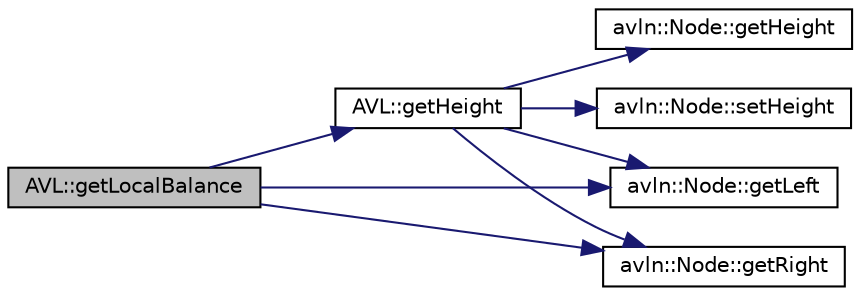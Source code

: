 digraph "AVL::getLocalBalance"
{
  edge [fontname="Helvetica",fontsize="10",labelfontname="Helvetica",labelfontsize="10"];
  node [fontname="Helvetica",fontsize="10",shape=record];
  rankdir="LR";
  Node1 [label="AVL::getLocalBalance",height=0.2,width=0.4,color="black", fillcolor="grey75", style="filled", fontcolor="black"];
  Node1 -> Node2 [color="midnightblue",fontsize="10",style="solid"];
  Node2 [label="AVL::getHeight",height=0.2,width=0.4,color="black", fillcolor="white", style="filled",URL="$class_a_v_l.html#ae91633730e5398cf6a47e81b8f4c0df2"];
  Node2 -> Node3 [color="midnightblue",fontsize="10",style="solid"];
  Node3 [label="avln::Node::getHeight",height=0.2,width=0.4,color="black", fillcolor="white", style="filled",URL="$classavln_1_1_node.html#a6f7ca47990ff821955174da329a2c899"];
  Node2 -> Node4 [color="midnightblue",fontsize="10",style="solid"];
  Node4 [label="avln::Node::setHeight",height=0.2,width=0.4,color="black", fillcolor="white", style="filled",URL="$classavln_1_1_node.html#adb40e177e84b957e1d0230b057ec8bf9"];
  Node2 -> Node5 [color="midnightblue",fontsize="10",style="solid"];
  Node5 [label="avln::Node::getLeft",height=0.2,width=0.4,color="black", fillcolor="white", style="filled",URL="$classavln_1_1_node.html#ad39cf45af29db3be415f812495c1c201"];
  Node2 -> Node6 [color="midnightblue",fontsize="10",style="solid"];
  Node6 [label="avln::Node::getRight",height=0.2,width=0.4,color="black", fillcolor="white", style="filled",URL="$classavln_1_1_node.html#ae6e852e00c029d06ae34c0a415a13812"];
  Node1 -> Node6 [color="midnightblue",fontsize="10",style="solid"];
  Node1 -> Node5 [color="midnightblue",fontsize="10",style="solid"];
}
